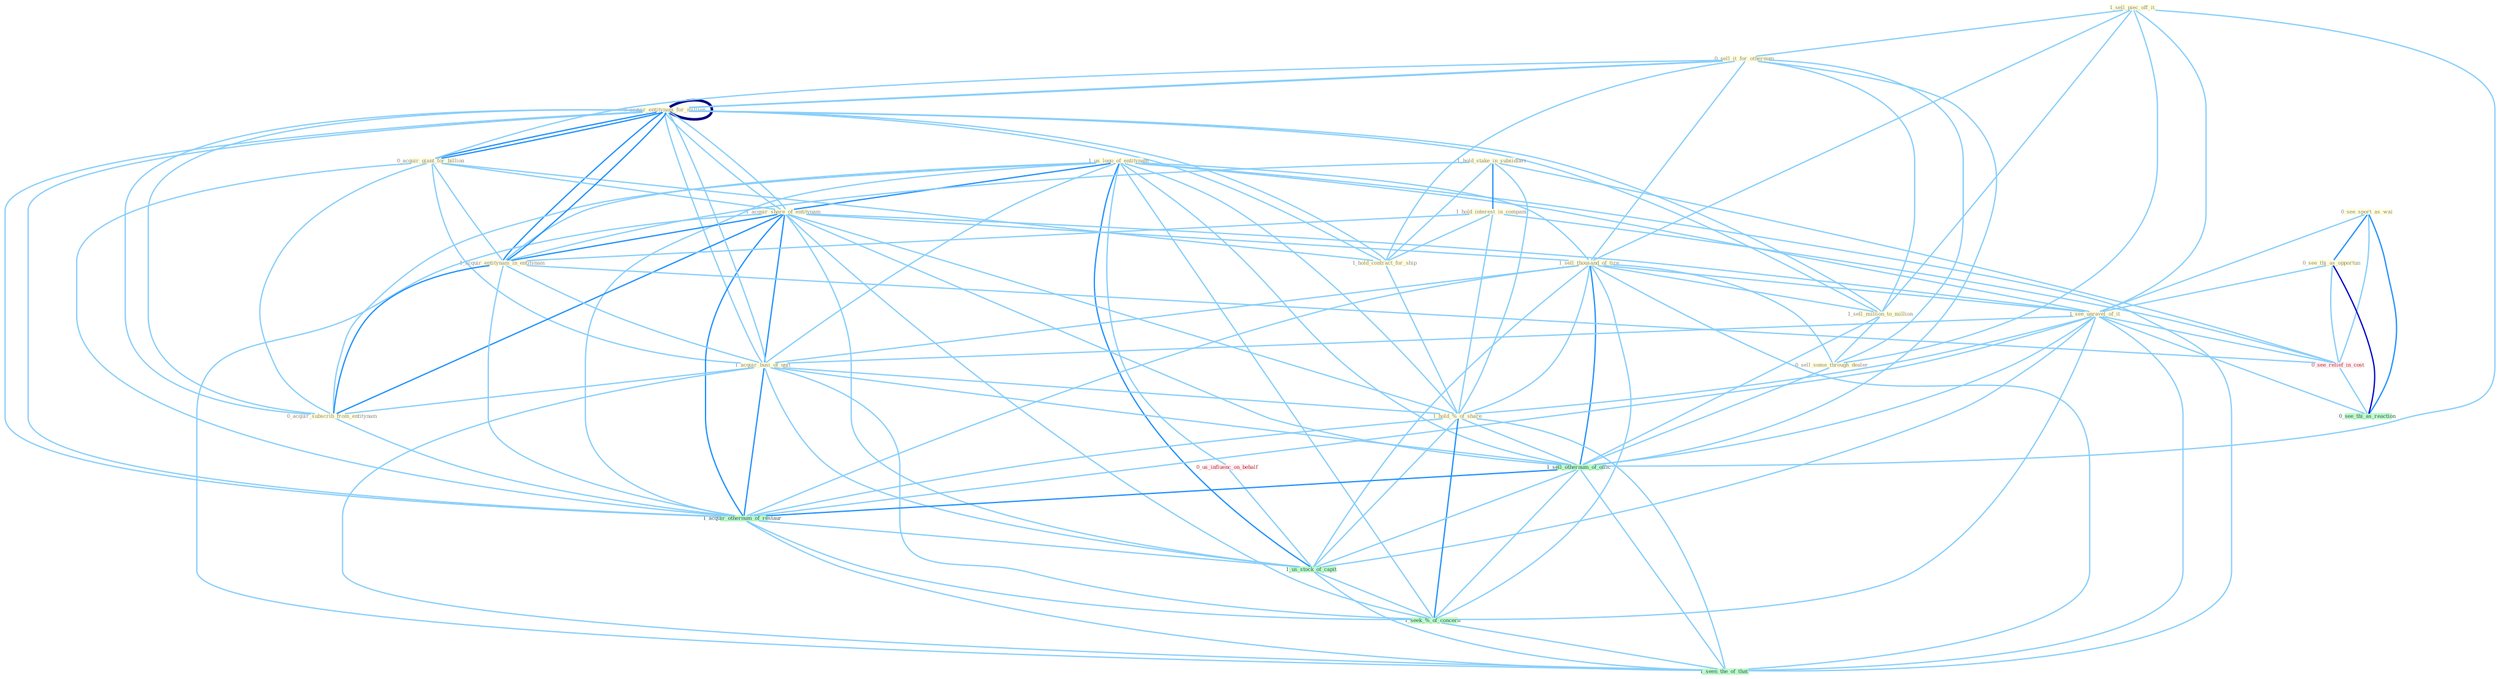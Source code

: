 Graph G{ 
    node
    [shape=polygon,style=filled,width=.5,height=.06,color="#BDFCC9",fixedsize=true,fontsize=4,
    fontcolor="#2f4f4f"];
    {node
    [color="#ffffe0", fontcolor="#8b7d6b"] "1_sell_piec_off_it " "0_acquir_entitynam_for_million " "1_us_logo_of_entitynam " "0_see_sport_as_wai " "0_acquir_giant_for_billion " "0_sell_it_for_othernum " "1_acquir_share_of_entitynam " "1_sell_thousand_of_tire " "1_hold_stake_in_subsidiari " "1_hold_interest_in_compani " "1_sell_million_to_million " "1_hold_contract_for_ship " "0_see_thi_as_opportun " "1_acquir_entitynam_in_entitynam " "1_see_unravel_of_it " "1_acquir_busi_of_unit " "1_hold_%_of_share " "0_sell_some_through_dealer " "0_acquir_subscrib_from_entitynam "}
{node [color="#fff0f5", fontcolor="#b22222"] "0_acquir_entitynam_for_million " "0_us_influenc_on_behalf " "0_see_relief_in_cost "}
edge [color="#B0E2FF"];

	"1_sell_piec_off_it " -- "0_sell_it_for_othernum " [w="1", color="#87cefa" ];
	"1_sell_piec_off_it " -- "1_sell_thousand_of_tire " [w="1", color="#87cefa" ];
	"1_sell_piec_off_it " -- "1_sell_million_to_million " [w="1", color="#87cefa" ];
	"1_sell_piec_off_it " -- "1_see_unravel_of_it " [w="1", color="#87cefa" ];
	"1_sell_piec_off_it " -- "0_sell_some_through_dealer " [w="1", color="#87cefa" ];
	"1_sell_piec_off_it " -- "1_sell_othernum_of_offic " [w="1", color="#87cefa" ];
	"0_acquir_entitynam_for_million " -- "0_acquir_giant_for_billion " [w="2", color="#1e90ff" , len=0.8];
	"0_acquir_entitynam_for_million " -- "0_sell_it_for_othernum " [w="1", color="#87cefa" ];
	"0_acquir_entitynam_for_million " -- "1_acquir_share_of_entitynam " [w="1", color="#87cefa" ];
	"0_acquir_entitynam_for_million " -- "1_sell_million_to_million " [w="1", color="#87cefa" ];
	"0_acquir_entitynam_for_million " -- "1_hold_contract_for_ship " [w="1", color="#87cefa" ];
	"0_acquir_entitynam_for_million " -- "1_acquir_entitynam_in_entitynam " [w="2", color="#1e90ff" , len=0.8];
	"0_acquir_entitynam_for_million " -- "1_acquir_busi_of_unit " [w="1", color="#87cefa" ];
	"0_acquir_entitynam_for_million " -- "0_acquir_subscrib_from_entitynam " [w="1", color="#87cefa" ];
	"0_acquir_entitynam_for_million " -- "0_acquir_entitynam_for_million " [w="4", style=bold, color="#000080", len=0.4];
	"0_acquir_entitynam_for_million " -- "1_acquir_othernum_of_restaur " [w="1", color="#87cefa" ];
	"1_us_logo_of_entitynam " -- "1_acquir_share_of_entitynam " [w="2", color="#1e90ff" , len=0.8];
	"1_us_logo_of_entitynam " -- "1_sell_thousand_of_tire " [w="1", color="#87cefa" ];
	"1_us_logo_of_entitynam " -- "1_acquir_entitynam_in_entitynam " [w="1", color="#87cefa" ];
	"1_us_logo_of_entitynam " -- "1_see_unravel_of_it " [w="1", color="#87cefa" ];
	"1_us_logo_of_entitynam " -- "1_acquir_busi_of_unit " [w="1", color="#87cefa" ];
	"1_us_logo_of_entitynam " -- "1_hold_%_of_share " [w="1", color="#87cefa" ];
	"1_us_logo_of_entitynam " -- "0_acquir_subscrib_from_entitynam " [w="1", color="#87cefa" ];
	"1_us_logo_of_entitynam " -- "1_sell_othernum_of_offic " [w="1", color="#87cefa" ];
	"1_us_logo_of_entitynam " -- "0_us_influenc_on_behalf " [w="1", color="#87cefa" ];
	"1_us_logo_of_entitynam " -- "1_acquir_othernum_of_restaur " [w="1", color="#87cefa" ];
	"1_us_logo_of_entitynam " -- "1_us_stock_of_capit " [w="2", color="#1e90ff" , len=0.8];
	"1_us_logo_of_entitynam " -- "1_seek_%_of_concern " [w="1", color="#87cefa" ];
	"1_us_logo_of_entitynam " -- "1_seen_the_of_that " [w="1", color="#87cefa" ];
	"0_see_sport_as_wai " -- "0_see_thi_as_opportun " [w="2", color="#1e90ff" , len=0.8];
	"0_see_sport_as_wai " -- "1_see_unravel_of_it " [w="1", color="#87cefa" ];
	"0_see_sport_as_wai " -- "0_see_relief_in_cost " [w="1", color="#87cefa" ];
	"0_see_sport_as_wai " -- "0_see_thi_as_reaction " [w="2", color="#1e90ff" , len=0.8];
	"0_acquir_giant_for_billion " -- "0_sell_it_for_othernum " [w="1", color="#87cefa" ];
	"0_acquir_giant_for_billion " -- "1_acquir_share_of_entitynam " [w="1", color="#87cefa" ];
	"0_acquir_giant_for_billion " -- "1_hold_contract_for_ship " [w="1", color="#87cefa" ];
	"0_acquir_giant_for_billion " -- "1_acquir_entitynam_in_entitynam " [w="1", color="#87cefa" ];
	"0_acquir_giant_for_billion " -- "1_acquir_busi_of_unit " [w="1", color="#87cefa" ];
	"0_acquir_giant_for_billion " -- "0_acquir_subscrib_from_entitynam " [w="1", color="#87cefa" ];
	"0_acquir_giant_for_billion " -- "0_acquir_entitynam_for_million " [w="2", color="#1e90ff" , len=0.8];
	"0_acquir_giant_for_billion " -- "1_acquir_othernum_of_restaur " [w="1", color="#87cefa" ];
	"0_sell_it_for_othernum " -- "1_sell_thousand_of_tire " [w="1", color="#87cefa" ];
	"0_sell_it_for_othernum " -- "1_sell_million_to_million " [w="1", color="#87cefa" ];
	"0_sell_it_for_othernum " -- "1_hold_contract_for_ship " [w="1", color="#87cefa" ];
	"0_sell_it_for_othernum " -- "0_sell_some_through_dealer " [w="1", color="#87cefa" ];
	"0_sell_it_for_othernum " -- "0_acquir_entitynam_for_million " [w="1", color="#87cefa" ];
	"0_sell_it_for_othernum " -- "1_sell_othernum_of_offic " [w="1", color="#87cefa" ];
	"1_acquir_share_of_entitynam " -- "1_sell_thousand_of_tire " [w="1", color="#87cefa" ];
	"1_acquir_share_of_entitynam " -- "1_acquir_entitynam_in_entitynam " [w="2", color="#1e90ff" , len=0.8];
	"1_acquir_share_of_entitynam " -- "1_see_unravel_of_it " [w="1", color="#87cefa" ];
	"1_acquir_share_of_entitynam " -- "1_acquir_busi_of_unit " [w="2", color="#1e90ff" , len=0.8];
	"1_acquir_share_of_entitynam " -- "1_hold_%_of_share " [w="1", color="#87cefa" ];
	"1_acquir_share_of_entitynam " -- "0_acquir_subscrib_from_entitynam " [w="2", color="#1e90ff" , len=0.8];
	"1_acquir_share_of_entitynam " -- "0_acquir_entitynam_for_million " [w="1", color="#87cefa" ];
	"1_acquir_share_of_entitynam " -- "1_sell_othernum_of_offic " [w="1", color="#87cefa" ];
	"1_acquir_share_of_entitynam " -- "1_acquir_othernum_of_restaur " [w="2", color="#1e90ff" , len=0.8];
	"1_acquir_share_of_entitynam " -- "1_us_stock_of_capit " [w="1", color="#87cefa" ];
	"1_acquir_share_of_entitynam " -- "1_seek_%_of_concern " [w="1", color="#87cefa" ];
	"1_acquir_share_of_entitynam " -- "1_seen_the_of_that " [w="1", color="#87cefa" ];
	"1_sell_thousand_of_tire " -- "1_sell_million_to_million " [w="1", color="#87cefa" ];
	"1_sell_thousand_of_tire " -- "1_see_unravel_of_it " [w="1", color="#87cefa" ];
	"1_sell_thousand_of_tire " -- "1_acquir_busi_of_unit " [w="1", color="#87cefa" ];
	"1_sell_thousand_of_tire " -- "1_hold_%_of_share " [w="1", color="#87cefa" ];
	"1_sell_thousand_of_tire " -- "0_sell_some_through_dealer " [w="1", color="#87cefa" ];
	"1_sell_thousand_of_tire " -- "1_sell_othernum_of_offic " [w="2", color="#1e90ff" , len=0.8];
	"1_sell_thousand_of_tire " -- "1_acquir_othernum_of_restaur " [w="1", color="#87cefa" ];
	"1_sell_thousand_of_tire " -- "1_us_stock_of_capit " [w="1", color="#87cefa" ];
	"1_sell_thousand_of_tire " -- "1_seek_%_of_concern " [w="1", color="#87cefa" ];
	"1_sell_thousand_of_tire " -- "1_seen_the_of_that " [w="1", color="#87cefa" ];
	"1_hold_stake_in_subsidiari " -- "1_hold_interest_in_compani " [w="2", color="#1e90ff" , len=0.8];
	"1_hold_stake_in_subsidiari " -- "1_hold_contract_for_ship " [w="1", color="#87cefa" ];
	"1_hold_stake_in_subsidiari " -- "1_acquir_entitynam_in_entitynam " [w="1", color="#87cefa" ];
	"1_hold_stake_in_subsidiari " -- "1_hold_%_of_share " [w="1", color="#87cefa" ];
	"1_hold_stake_in_subsidiari " -- "0_see_relief_in_cost " [w="1", color="#87cefa" ];
	"1_hold_interest_in_compani " -- "1_hold_contract_for_ship " [w="1", color="#87cefa" ];
	"1_hold_interest_in_compani " -- "1_acquir_entitynam_in_entitynam " [w="1", color="#87cefa" ];
	"1_hold_interest_in_compani " -- "1_hold_%_of_share " [w="1", color="#87cefa" ];
	"1_hold_interest_in_compani " -- "0_see_relief_in_cost " [w="1", color="#87cefa" ];
	"1_sell_million_to_million " -- "0_sell_some_through_dealer " [w="1", color="#87cefa" ];
	"1_sell_million_to_million " -- "0_acquir_entitynam_for_million " [w="1", color="#87cefa" ];
	"1_sell_million_to_million " -- "1_sell_othernum_of_offic " [w="1", color="#87cefa" ];
	"1_hold_contract_for_ship " -- "1_hold_%_of_share " [w="1", color="#87cefa" ];
	"1_hold_contract_for_ship " -- "0_acquir_entitynam_for_million " [w="1", color="#87cefa" ];
	"0_see_thi_as_opportun " -- "1_see_unravel_of_it " [w="1", color="#87cefa" ];
	"0_see_thi_as_opportun " -- "0_see_relief_in_cost " [w="1", color="#87cefa" ];
	"0_see_thi_as_opportun " -- "0_see_thi_as_reaction " [w="3", color="#0000cd" , len=0.6];
	"1_acquir_entitynam_in_entitynam " -- "1_acquir_busi_of_unit " [w="1", color="#87cefa" ];
	"1_acquir_entitynam_in_entitynam " -- "0_acquir_subscrib_from_entitynam " [w="2", color="#1e90ff" , len=0.8];
	"1_acquir_entitynam_in_entitynam " -- "0_acquir_entitynam_for_million " [w="2", color="#1e90ff" , len=0.8];
	"1_acquir_entitynam_in_entitynam " -- "0_see_relief_in_cost " [w="1", color="#87cefa" ];
	"1_acquir_entitynam_in_entitynam " -- "1_acquir_othernum_of_restaur " [w="1", color="#87cefa" ];
	"1_see_unravel_of_it " -- "1_acquir_busi_of_unit " [w="1", color="#87cefa" ];
	"1_see_unravel_of_it " -- "1_hold_%_of_share " [w="1", color="#87cefa" ];
	"1_see_unravel_of_it " -- "1_sell_othernum_of_offic " [w="1", color="#87cefa" ];
	"1_see_unravel_of_it " -- "0_see_relief_in_cost " [w="1", color="#87cefa" ];
	"1_see_unravel_of_it " -- "0_see_thi_as_reaction " [w="1", color="#87cefa" ];
	"1_see_unravel_of_it " -- "1_acquir_othernum_of_restaur " [w="1", color="#87cefa" ];
	"1_see_unravel_of_it " -- "1_us_stock_of_capit " [w="1", color="#87cefa" ];
	"1_see_unravel_of_it " -- "1_seek_%_of_concern " [w="1", color="#87cefa" ];
	"1_see_unravel_of_it " -- "1_seen_the_of_that " [w="1", color="#87cefa" ];
	"1_acquir_busi_of_unit " -- "1_hold_%_of_share " [w="1", color="#87cefa" ];
	"1_acquir_busi_of_unit " -- "0_acquir_subscrib_from_entitynam " [w="1", color="#87cefa" ];
	"1_acquir_busi_of_unit " -- "0_acquir_entitynam_for_million " [w="1", color="#87cefa" ];
	"1_acquir_busi_of_unit " -- "1_sell_othernum_of_offic " [w="1", color="#87cefa" ];
	"1_acquir_busi_of_unit " -- "1_acquir_othernum_of_restaur " [w="2", color="#1e90ff" , len=0.8];
	"1_acquir_busi_of_unit " -- "1_us_stock_of_capit " [w="1", color="#87cefa" ];
	"1_acquir_busi_of_unit " -- "1_seek_%_of_concern " [w="1", color="#87cefa" ];
	"1_acquir_busi_of_unit " -- "1_seen_the_of_that " [w="1", color="#87cefa" ];
	"1_hold_%_of_share " -- "1_sell_othernum_of_offic " [w="1", color="#87cefa" ];
	"1_hold_%_of_share " -- "1_acquir_othernum_of_restaur " [w="1", color="#87cefa" ];
	"1_hold_%_of_share " -- "1_us_stock_of_capit " [w="1", color="#87cefa" ];
	"1_hold_%_of_share " -- "1_seek_%_of_concern " [w="2", color="#1e90ff" , len=0.8];
	"1_hold_%_of_share " -- "1_seen_the_of_that " [w="1", color="#87cefa" ];
	"0_sell_some_through_dealer " -- "1_sell_othernum_of_offic " [w="1", color="#87cefa" ];
	"0_acquir_subscrib_from_entitynam " -- "0_acquir_entitynam_for_million " [w="1", color="#87cefa" ];
	"0_acquir_subscrib_from_entitynam " -- "1_acquir_othernum_of_restaur " [w="1", color="#87cefa" ];
	"0_acquir_entitynam_for_million " -- "1_acquir_othernum_of_restaur " [w="1", color="#87cefa" ];
	"1_sell_othernum_of_offic " -- "1_acquir_othernum_of_restaur " [w="2", color="#1e90ff" , len=0.8];
	"1_sell_othernum_of_offic " -- "1_us_stock_of_capit " [w="1", color="#87cefa" ];
	"1_sell_othernum_of_offic " -- "1_seek_%_of_concern " [w="1", color="#87cefa" ];
	"1_sell_othernum_of_offic " -- "1_seen_the_of_that " [w="1", color="#87cefa" ];
	"0_us_influenc_on_behalf " -- "1_us_stock_of_capit " [w="1", color="#87cefa" ];
	"0_see_relief_in_cost " -- "0_see_thi_as_reaction " [w="1", color="#87cefa" ];
	"1_acquir_othernum_of_restaur " -- "1_us_stock_of_capit " [w="1", color="#87cefa" ];
	"1_acquir_othernum_of_restaur " -- "1_seek_%_of_concern " [w="1", color="#87cefa" ];
	"1_acquir_othernum_of_restaur " -- "1_seen_the_of_that " [w="1", color="#87cefa" ];
	"1_us_stock_of_capit " -- "1_seek_%_of_concern " [w="1", color="#87cefa" ];
	"1_us_stock_of_capit " -- "1_seen_the_of_that " [w="1", color="#87cefa" ];
	"1_seek_%_of_concern " -- "1_seen_the_of_that " [w="1", color="#87cefa" ];
}